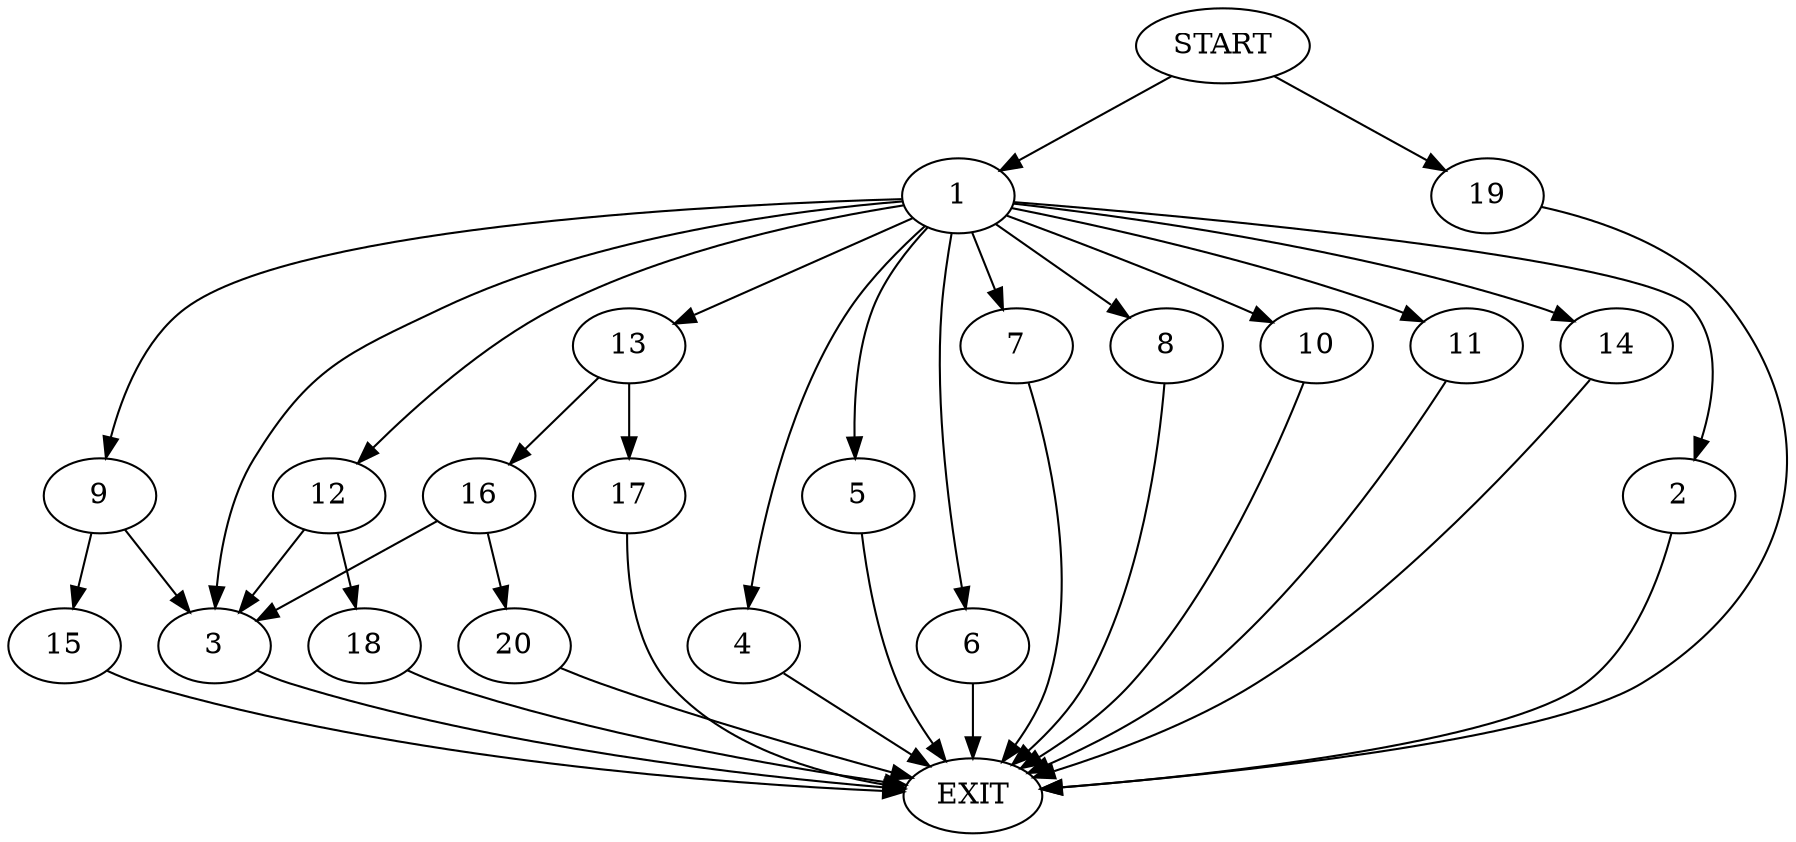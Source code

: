digraph {
0 [label="START"]
21 [label="EXIT"]
0 -> 1
1 -> 2
1 -> 3
1 -> 4
1 -> 5
1 -> 6
1 -> 7
1 -> 8
1 -> 9
1 -> 10
1 -> 11
1 -> 12
1 -> 13
1 -> 14
9 -> 3
9 -> 15
4 -> 21
6 -> 21
11 -> 21
2 -> 21
3 -> 21
13 -> 16
13 -> 17
10 -> 21
12 -> 3
12 -> 18
7 -> 21
8 -> 21
14 -> 21
5 -> 21
0 -> 19
19 -> 21
15 -> 21
18 -> 21
16 -> 3
16 -> 20
17 -> 21
20 -> 21
}
